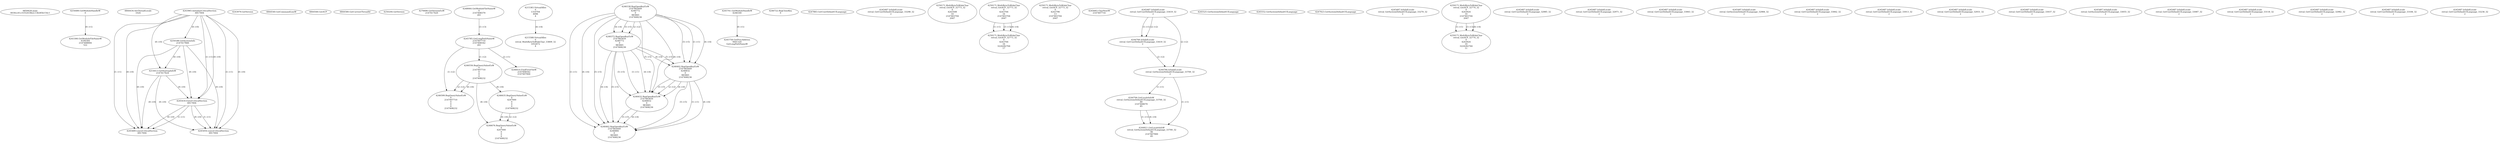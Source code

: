 // Global SCDG with merge call
digraph {
	0 [label="6850628.main
0030cc41c31f32418b2c136285b154c1"]
	1 [label="4254480.GetModuleHandleW
0"]
	2 [label="6844434.SetThreadLocale
1024"]
	3 [label="4243965.InitializeCriticalSection
6917004"]
	4 [label="4243979.GetVersion
"]
	5 [label="4250188.GetSystemInfo
2147417660"]
	3 -> 5 [label="(0-->0)"]
	6 [label="6844540.GetCommandLineW
"]
	7 [label="4214413.GetStartupInfoW
2147417624"]
	3 -> 7 [label="(0-->0)"]
	5 -> 7 [label="(0-->0)"]
	8 [label="6844560.GetACP
"]
	9 [label="6844580.GetCurrentThreadId
"]
	10 [label="4250204.GetVersion
"]
	11 [label="4276690.GetVersionExW
2147417420"]
	12 [label="4243306.GetModuleFileNameW
4194304
2147408904
522"]
	1 -> 12 [label="(0-->1)"]
	13 [label="4248064.GetModuleFileNameW
0
2147408370
261"]
	14 [label="4215383.VirtualAlloc
0
1310704
4096
4"]
	15 [label="4246338.RegOpenKeyExW
2147483649
4246772
0
983065
2147408236"]
	16 [label="4245741.GetModuleHandleW
4246160"]
	17 [label="4245758.GetProcAddress
9441320
GetLongPathNameW"]
	16 -> 17 [label="(0-->1)"]
	18 [label="4245785.GetLongPathNameW
2147407710
2147406542
261"]
	13 -> 18 [label="(3-->3)"]
	19 [label="4246556.RegQueryValueExW
0
2147407710
0
0
0
2147408232"]
	18 -> 19 [label="(1-->2)"]
	20 [label="4246635.RegQueryValueExW
0
4247000
0
0
0
2147408232"]
	19 -> 20 [label="(6-->6)"]
	21 [label="4246722.RegCloseKey
0"]
	22 [label="4247883.GetUserDefaultUILanguage
"]
	23 [label="4245418.EnterCriticalSection
6917004"]
	3 -> 23 [label="(1-->1)"]
	3 -> 23 [label="(0-->0)"]
	5 -> 23 [label="(0-->0)"]
	7 -> 23 [label="(0-->0)"]
	24 [label="4245469.LeaveCriticalSection
6917004"]
	3 -> 24 [label="(1-->1)"]
	23 -> 24 [label="(1-->1)"]
	3 -> 24 [label="(0-->0)"]
	5 -> 24 [label="(0-->0)"]
	7 -> 24 [label="(0-->0)"]
	23 -> 24 [label="(0-->0)"]
	25 [label="4245487.IsValidLocale
retval_GetUserDefaultUILanguage_33298_32
2"]
	26 [label="4250171.MultiByteToWideChar
retval_GetACP_32773_32
0
4243508
10
2147403704
2047"]
	27 [label="4250171.MultiByteToWideChar
retval_GetACP_32773_32
0
4243764
16
2147403704
2047"]
	28 [label="4250171.MultiByteToWideChar
retval_GetACP_32773_32
0
4243764
16
3224282764
17"]
	27 -> 28 [label="(1-->1)"]
	27 -> 28 [label="(3-->3)"]
	27 -> 28 [label="(4-->4)"]
	29 [label="4250171.MultiByteToWideChar
retval_GetACP_32773_32
0
4243796
13
2147403704
2047"]
	30 [label="4215588.VirtualAlloc
0
retval_MultiByteToWideChar_33809_32
1052672
4"]
	14 -> 30 [label="(4-->4)"]
	31 [label="4246372.RegOpenKeyExW
2147483650
4246772
0
983065
2147408236"]
	15 -> 31 [label="(2-->2)"]
	15 -> 31 [label="(4-->4)"]
	15 -> 31 [label="(5-->5)"]
	32 [label="4246402.RegOpenKeyExW
2147483649
4246832
0
983065
2147408236"]
	15 -> 32 [label="(1-->1)"]
	15 -> 32 [label="(4-->4)"]
	31 -> 32 [label="(4-->4)"]
	15 -> 32 [label="(5-->5)"]
	31 -> 32 [label="(5-->5)"]
	33 [label="4245683.CharNextW
2147407716"]
	34 [label="4246599.RegQueryValueExW
0
2147407710
0
0
0
2147408232"]
	18 -> 34 [label="(1-->2)"]
	19 -> 34 [label="(2-->2)"]
	19 -> 34 [label="(6-->6)"]
	35 [label="4245487.IsValidLocale
retval_GetUserDefaultUILanguage_33419_32
2"]
	36 [label="4244766.IsValidLocale
retval_GetUserDefaultUILanguage_33419_32
2"]
	35 -> 36 [label="(1-->1)"]
	35 -> 36 [label="(2-->2)"]
	37 [label="4245525.GetSystemDefaultUILanguage
"]
	38 [label="4245552.GetSystemDefaultUILanguage
"]
	39 [label="4244766.IsValidLocale
retval_GetSystemDefaultUILanguage_33700_32
2"]
	35 -> 39 [label="(2-->2)"]
	36 -> 39 [label="(2-->2)"]
	40 [label="4244794.GetLocaleInfoW
retval_GetSystemDefaultUILanguage_33700_32
89
2147408070
85"]
	39 -> 40 [label="(1-->1)"]
	41 [label="4244811.GetLocaleInfoW
retval_GetSystemDefaultUILanguage_33700_32
90
2147407900
85"]
	39 -> 41 [label="(1-->1)"]
	40 -> 41 [label="(1-->1)"]
	40 -> 41 [label="(4-->4)"]
	42 [label="4246676.RegQueryValueExW
0
4247000
0
0
0
2147408232"]
	20 -> 42 [label="(2-->2)"]
	19 -> 42 [label="(6-->6)"]
	20 -> 42 [label="(6-->6)"]
	43 [label="4245454.LeaveCriticalSection
6917004"]
	3 -> 43 [label="(1-->1)"]
	23 -> 43 [label="(1-->1)"]
	3 -> 43 [label="(0-->0)"]
	5 -> 43 [label="(0-->0)"]
	7 -> 43 [label="(0-->0)"]
	23 -> 43 [label="(0-->0)"]
	44 [label="4247923.GetSystemDefaultUILanguage
"]
	45 [label="4245487.IsValidLocale
retval_GetSystemDefaultUILanguage_33270_32
2"]
	46 [label="4250171.MultiByteToWideChar
retval_GetACP_32774_32
0
4243924
10
2147403704
2047"]
	47 [label="4250171.MultiByteToWideChar
retval_GetACP_32774_32
0
4243924
10
3224282764
11"]
	46 -> 47 [label="(1-->1)"]
	46 -> 47 [label="(3-->3)"]
	46 -> 47 [label="(4-->4)"]
	48 [label="4245487.IsValidLocale
retval_GetUserDefaultUILanguage_32985_32
2"]
	49 [label="4245487.IsValidLocale
retval_GetUserDefaultUILanguage_32971_32
2"]
	50 [label="4246432.RegOpenKeyExW
2147483650
4246832
0
983065
2147408236"]
	31 -> 50 [label="(1-->1)"]
	32 -> 50 [label="(2-->2)"]
	15 -> 50 [label="(4-->4)"]
	31 -> 50 [label="(4-->4)"]
	32 -> 50 [label="(4-->4)"]
	15 -> 50 [label="(5-->5)"]
	31 -> 50 [label="(5-->5)"]
	32 -> 50 [label="(5-->5)"]
	51 [label="4245487.IsValidLocale
retval_GetUserDefaultUILanguage_33063_32
2"]
	52 [label="4245487.IsValidLocale
retval_GetSystemDefaultUILanguage_32984_32
2"]
	53 [label="4245487.IsValidLocale
retval_GetUserDefaultUILanguage_33062_32
2"]
	54 [label="4245487.IsValidLocale
retval_GetUserDefaultUILanguage_33013_32
2"]
	55 [label="4245487.IsValidLocale
retval_GetUserDefaultUILanguage_32931_32
2"]
	56 [label="4245487.IsValidLocale
retval_GetUserDefaultUILanguage_33037_32
2"]
	57 [label="4245487.IsValidLocale
retval_GetSystemDefaultUILanguage_33055_32
2"]
	58 [label="4246462.RegOpenKeyExW
2147483649
4246884
0
983065
2147408236"]
	15 -> 58 [label="(1-->1)"]
	32 -> 58 [label="(1-->1)"]
	15 -> 58 [label="(4-->4)"]
	31 -> 58 [label="(4-->4)"]
	32 -> 58 [label="(4-->4)"]
	50 -> 58 [label="(4-->4)"]
	15 -> 58 [label="(5-->5)"]
	31 -> 58 [label="(5-->5)"]
	32 -> 58 [label="(5-->5)"]
	50 -> 58 [label="(5-->5)"]
	59 [label="4245487.IsValidLocale
retval_GetUserDefaultUILanguage_33087_32
2"]
	60 [label="4245487.IsValidLocale
retval_GetUserDefaultUILanguage_33118_32
2"]
	61 [label="4245487.IsValidLocale
retval_GetUserDefaultUILanguage_32982_32
2"]
	62 [label="4246014.FindFirstFileW
2147406542
2147407064"]
	18 -> 62 [label="(2-->1)"]
	63 [label="4245487.IsValidLocale
retval_GetUserDefaultUILanguage_33184_32
2"]
	64 [label="4245487.IsValidLocale
retval_GetUserDefaultUILanguage_33236_32
2"]
}
